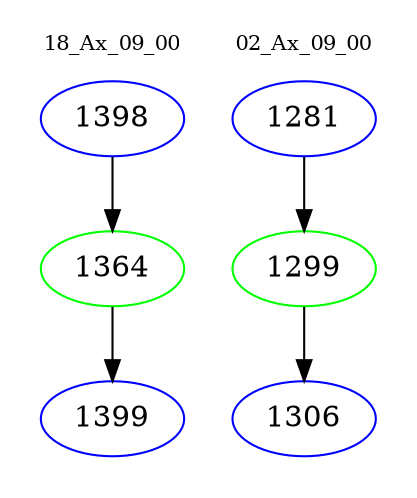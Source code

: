 digraph{
subgraph cluster_0 {
color = white
label = "18_Ax_09_00";
fontsize=10;
T0_1398 [label="1398", color="blue"]
T0_1398 -> T0_1364 [color="black"]
T0_1364 [label="1364", color="green"]
T0_1364 -> T0_1399 [color="black"]
T0_1399 [label="1399", color="blue"]
}
subgraph cluster_1 {
color = white
label = "02_Ax_09_00";
fontsize=10;
T1_1281 [label="1281", color="blue"]
T1_1281 -> T1_1299 [color="black"]
T1_1299 [label="1299", color="green"]
T1_1299 -> T1_1306 [color="black"]
T1_1306 [label="1306", color="blue"]
}
}
